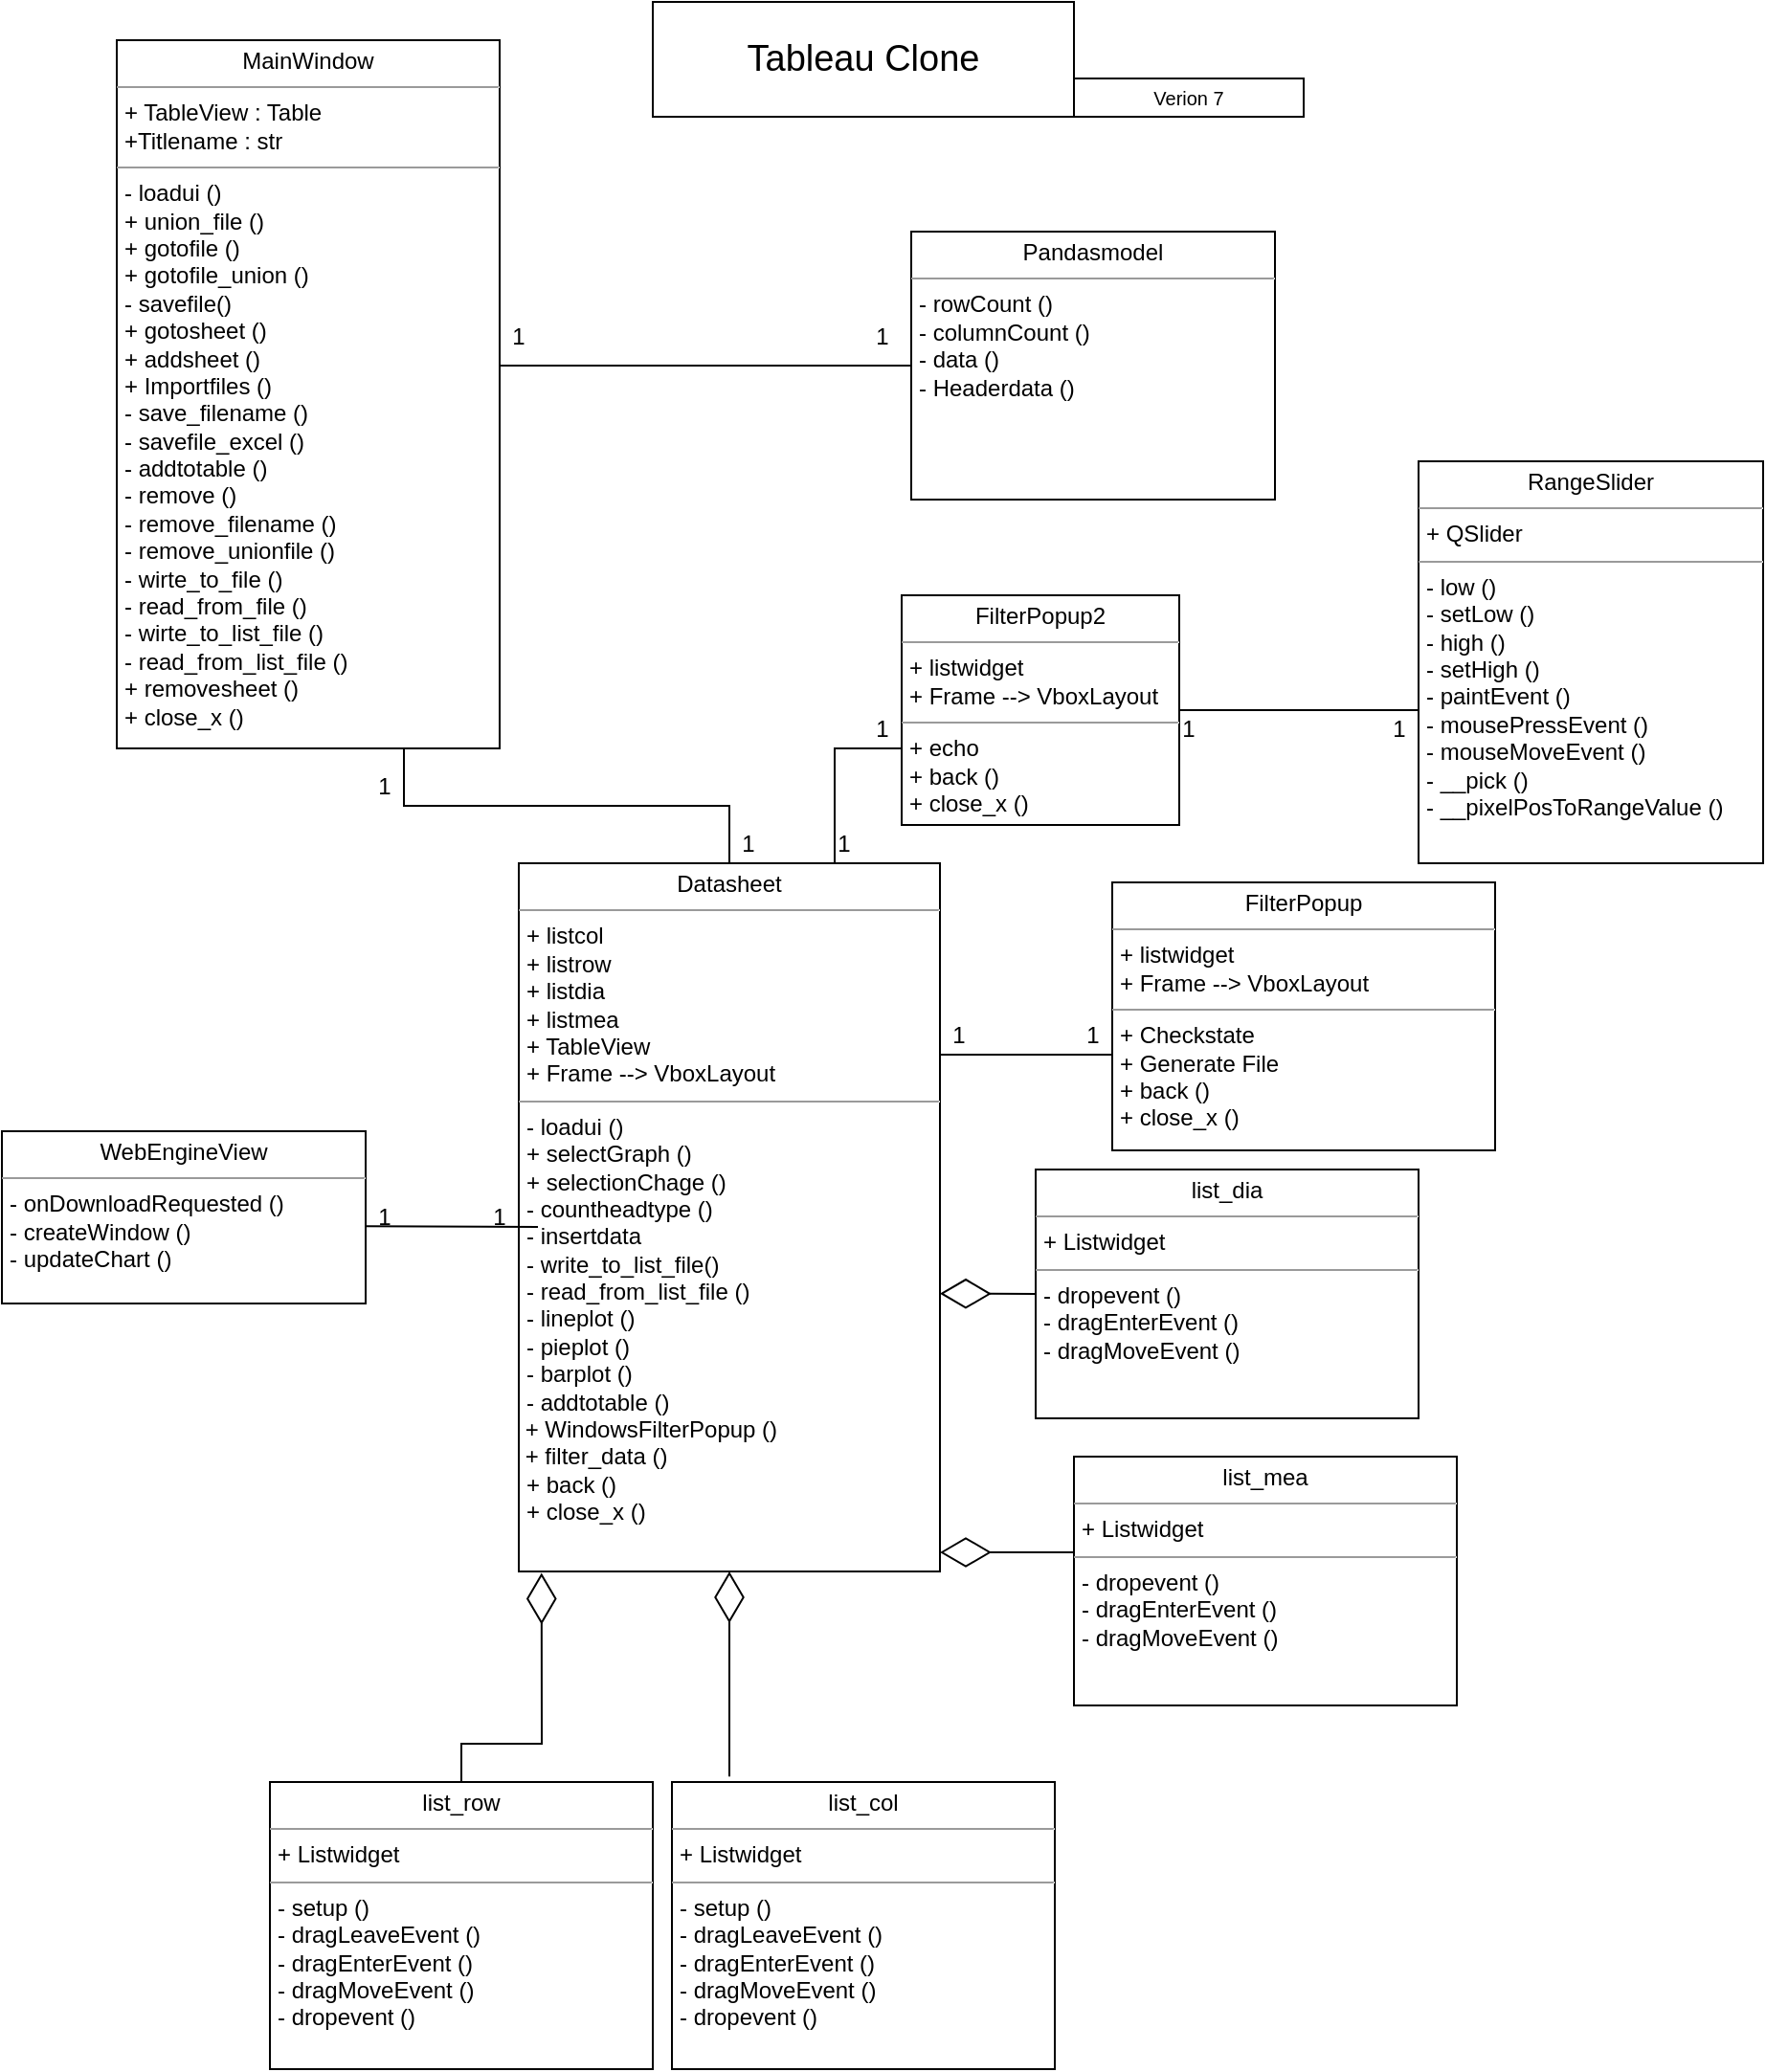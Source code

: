 <mxfile version="16.5.6" type="github">
  <diagram id="panOg57hfxrcQGpHvPJc" name="Page-1">
    <mxGraphModel dx="2370" dy="1333" grid="1" gridSize="10" guides="1" tooltips="1" connect="1" arrows="1" fold="1" page="1" pageScale="1" pageWidth="583" pageHeight="827" math="0" shadow="0">
      <root>
        <mxCell id="0" />
        <mxCell id="1" parent="0" />
        <mxCell id="cvQjV-5X2mngGm0ExMAM-5" value="&lt;p style=&quot;margin: 0px ; margin-top: 4px ; text-align: center&quot;&gt;MainWindow&lt;/p&gt;&lt;hr size=&quot;1&quot;&gt;&lt;p style=&quot;margin: 0px ; margin-left: 4px&quot;&gt;+ TableView : Table&lt;br&gt;&lt;/p&gt;&lt;p style=&quot;margin: 0px ; margin-left: 4px&quot;&gt;+Titlename : str&lt;/p&gt;&lt;hr size=&quot;1&quot;&gt;&lt;p style=&quot;margin: 0px ; margin-left: 4px&quot;&gt;- loadui ()&lt;/p&gt;&lt;p style=&quot;margin: 0px ; margin-left: 4px&quot;&gt;+ union_file ()&lt;/p&gt;&lt;p style=&quot;margin: 0px ; margin-left: 4px&quot;&gt;+ gotofile ()&lt;/p&gt;&lt;p style=&quot;margin: 0px ; margin-left: 4px&quot;&gt;+ gotofile_union ()&lt;/p&gt;&lt;p style=&quot;margin: 0px ; margin-left: 4px&quot;&gt;- savefile()&lt;/p&gt;&lt;p style=&quot;margin: 0px ; margin-left: 4px&quot;&gt;+ gotosheet ()&lt;br&gt;&lt;/p&gt;&lt;p style=&quot;margin: 0px ; margin-left: 4px&quot;&gt;+ addsheet ()&lt;br&gt;&lt;/p&gt;&lt;p style=&quot;margin: 0px 0px 0px 4px&quot;&gt;+ Importfiles ()&amp;nbsp;&lt;br&gt;&lt;/p&gt;&lt;p style=&quot;margin: 0px 0px 0px 4px&quot;&gt;- save_filename ()&lt;/p&gt;&lt;p style=&quot;margin: 0px ; margin-left: 4px&quot;&gt;- savefile_excel ()&amp;nbsp;&lt;/p&gt;&lt;p style=&quot;margin: 0px ; margin-left: 4px&quot;&gt;- addtotable ()&lt;br&gt;&lt;/p&gt;&lt;p style=&quot;margin: 0px ; margin-left: 4px&quot;&gt;- remove ()&lt;/p&gt;&lt;p style=&quot;margin: 0px ; margin-left: 4px&quot;&gt;- remove_filename ()&lt;/p&gt;&lt;p style=&quot;margin: 0px ; margin-left: 4px&quot;&gt;- remove_unionfile ()&lt;/p&gt;&lt;p style=&quot;margin: 0px 0px 0px 4px&quot;&gt;- wirte_to_file ()&lt;/p&gt;&lt;p style=&quot;margin: 0px 0px 0px 4px&quot;&gt;- read_from_file ()&lt;/p&gt;&lt;p style=&quot;margin: 0px 0px 0px 4px&quot;&gt;- wirte_to_list_file ()&lt;/p&gt;&lt;p style=&quot;margin: 0px 0px 0px 4px&quot;&gt;- read_from_list_file ()&lt;/p&gt;&lt;p style=&quot;margin: 0px 0px 0px 4px&quot;&gt;+ removesheet ()&amp;nbsp;&lt;/p&gt;&lt;p style=&quot;margin: 0px ; margin-left: 4px&quot;&gt;+ close_x ()&lt;/p&gt;&lt;p style=&quot;margin: 0px ; margin-left: 4px&quot;&gt;&lt;br&gt;&lt;/p&gt;" style="verticalAlign=top;align=left;overflow=fill;fontSize=12;fontFamily=Helvetica;html=1;" parent="1" vertex="1">
          <mxGeometry x="210" y="60" width="200" height="370" as="geometry" />
        </mxCell>
        <mxCell id="cvQjV-5X2mngGm0ExMAM-11" value="&lt;p style=&quot;margin: 0px ; margin-top: 4px ; text-align: center&quot;&gt;Pandasmodel&lt;/p&gt;&lt;hr size=&quot;1&quot;&gt;&lt;p style=&quot;margin: 0px ; margin-left: 4px&quot;&gt;- rowCount ()&lt;/p&gt;&lt;p style=&quot;margin: 0px ; margin-left: 4px&quot;&gt;- columnCount ()&lt;/p&gt;&lt;p style=&quot;margin: 0px ; margin-left: 4px&quot;&gt;&lt;span&gt;- data ()&lt;/span&gt;&lt;br&gt;&lt;/p&gt;&lt;p style=&quot;margin: 0px ; margin-left: 4px&quot;&gt;- Headerdata ()&lt;/p&gt;" style="verticalAlign=top;align=left;overflow=fill;fontSize=12;fontFamily=Helvetica;html=1;" parent="1" vertex="1">
          <mxGeometry x="625" y="160" width="190" height="140" as="geometry" />
        </mxCell>
        <mxCell id="zzziiTx687vm24tdYh-Z-1" value="&lt;p style=&quot;margin: 0px ; margin-top: 4px ; text-align: center&quot;&gt;list_row&lt;/p&gt;&lt;hr size=&quot;1&quot;&gt;&lt;p style=&quot;margin: 0px ; margin-left: 4px&quot;&gt;+ Listwidget&lt;/p&gt;&lt;hr size=&quot;1&quot;&gt;&lt;p style=&quot;margin: 0px ; margin-left: 4px&quot;&gt;- setup ()&lt;/p&gt;&lt;p style=&quot;margin: 0px ; margin-left: 4px&quot;&gt;- dragLeaveEvent ()&lt;/p&gt;&lt;p style=&quot;margin: 0px ; margin-left: 4px&quot;&gt;- dragEnterEvent ()&lt;/p&gt;&lt;p style=&quot;margin: 0px ; margin-left: 4px&quot;&gt;- dragMoveEvent ()&lt;/p&gt;&lt;p style=&quot;margin: 0px ; margin-left: 4px&quot;&gt;- dropevent ()&lt;br&gt;&lt;/p&gt;" style="verticalAlign=top;align=left;overflow=fill;fontSize=12;fontFamily=Helvetica;html=1;" parent="1" vertex="1">
          <mxGeometry x="290" y="970" width="200" height="150" as="geometry" />
        </mxCell>
        <mxCell id="zzziiTx687vm24tdYh-Z-2" value="" style="endArrow=none;html=1;rounded=0;entryX=0;entryY=0.5;entryDx=0;entryDy=0;startArrow=none;" parent="1" target="cvQjV-5X2mngGm0ExMAM-11" edge="1">
          <mxGeometry width="50" height="50" relative="1" as="geometry">
            <mxPoint x="410" y="230" as="sourcePoint" />
            <mxPoint x="550" y="330" as="targetPoint" />
            <Array as="points" />
          </mxGeometry>
        </mxCell>
        <mxCell id="zzziiTx687vm24tdYh-Z-4" value="1" style="text;html=1;strokeColor=none;fillColor=none;align=center;verticalAlign=middle;whiteSpace=wrap;rounded=0;" parent="1" vertex="1">
          <mxGeometry x="600" y="200" width="20" height="30" as="geometry" />
        </mxCell>
        <mxCell id="zzziiTx687vm24tdYh-Z-5" value="&lt;p style=&quot;margin: 0px ; margin-top: 4px ; text-align: center&quot;&gt;Datasheet&lt;/p&gt;&lt;hr size=&quot;1&quot;&gt;&lt;p style=&quot;margin: 0px ; margin-left: 4px&quot;&gt;+ listcol&lt;br&gt;&lt;/p&gt;&lt;p style=&quot;margin: 0px ; margin-left: 4px&quot;&gt;+ listrow&lt;/p&gt;&lt;p style=&quot;margin: 0px ; margin-left: 4px&quot;&gt;+ listdia&lt;/p&gt;&lt;p style=&quot;margin: 0px ; margin-left: 4px&quot;&gt;+ listmea&lt;/p&gt;&lt;p style=&quot;margin: 0px ; margin-left: 4px&quot;&gt;+ TableView&lt;/p&gt;&lt;p style=&quot;margin: 0px ; margin-left: 4px&quot;&gt;&lt;span&gt;+ Frame --&amp;gt; VboxLayout&lt;/span&gt;&lt;br&gt;&lt;/p&gt;&lt;hr size=&quot;1&quot;&gt;&lt;p style=&quot;margin: 0px 0px 0px 4px&quot;&gt;- loadui ()&lt;/p&gt;&lt;p style=&quot;margin: 0px ; margin-left: 4px&quot;&gt;+ selectGraph ()&lt;/p&gt;&lt;p style=&quot;margin: 0px ; margin-left: 4px&quot;&gt;+ selectionChage ()&lt;/p&gt;&lt;p style=&quot;margin: 0px ; margin-left: 4px&quot;&gt;&lt;span&gt;- countheadtype ()&lt;/span&gt;&lt;br&gt;&lt;/p&gt;&lt;p style=&quot;margin: 0px ; margin-left: 4px&quot;&gt;- insertdata&lt;span&gt;&lt;br&gt;&lt;/span&gt;&lt;/p&gt;&lt;p style=&quot;margin: 0px ; margin-left: 4px&quot;&gt;- write_to_list_file()&lt;br&gt;&lt;/p&gt;&lt;p style=&quot;margin: 0px ; margin-left: 4px&quot;&gt;- read_from_list_file ()&lt;/p&gt;&lt;p style=&quot;margin: 0px ; margin-left: 4px&quot;&gt;- lineplot ()&lt;br&gt;- pieplot ()&lt;/p&gt;&lt;p style=&quot;margin: 0px ; margin-left: 4px&quot;&gt;- barplot ()&lt;/p&gt;&lt;p style=&quot;margin: 0px ; margin-left: 4px&quot;&gt;&lt;span&gt;- addtotable ()&lt;/span&gt;&lt;/p&gt;&amp;nbsp;+ WindowsFilterPopup ()&lt;br&gt;&amp;nbsp;+ filter_data ()&lt;br&gt;&lt;p style=&quot;margin: 0px ; margin-left: 4px&quot;&gt;&lt;span&gt;+ back ()&amp;nbsp;&lt;/span&gt;&lt;/p&gt;&lt;p style=&quot;margin: 0px ; margin-left: 4px&quot;&gt;+ close_x ()&lt;/p&gt;&lt;p style=&quot;margin: 0px ; margin-left: 4px&quot;&gt;&lt;br&gt;&lt;/p&gt;" style="verticalAlign=top;align=left;overflow=fill;fontSize=12;fontFamily=Helvetica;html=1;" parent="1" vertex="1">
          <mxGeometry x="420" y="490" width="220" height="370" as="geometry" />
        </mxCell>
        <mxCell id="zzziiTx687vm24tdYh-Z-6" value="" style="endArrow=none;html=1;rounded=0;entryX=0;entryY=1;entryDx=0;entryDy=0;exitX=0.75;exitY=1;exitDx=0;exitDy=0;" parent="1" source="cvQjV-5X2mngGm0ExMAM-5" target="zzziiTx687vm24tdYh-Z-9" edge="1">
          <mxGeometry width="50" height="50" relative="1" as="geometry">
            <mxPoint x="530" y="430" as="sourcePoint" />
            <mxPoint x="460" y="430" as="targetPoint" />
            <Array as="points">
              <mxPoint x="360" y="460" />
              <mxPoint x="530" y="460" />
            </Array>
          </mxGeometry>
        </mxCell>
        <mxCell id="zzziiTx687vm24tdYh-Z-7" value="1" style="text;html=1;strokeColor=none;fillColor=none;align=center;verticalAlign=middle;whiteSpace=wrap;rounded=0;" parent="1" vertex="1">
          <mxGeometry x="340" y="440" width="20" height="20" as="geometry" />
        </mxCell>
        <mxCell id="zzziiTx687vm24tdYh-Z-9" value="1" style="text;html=1;strokeColor=none;fillColor=none;align=center;verticalAlign=middle;whiteSpace=wrap;rounded=0;" parent="1" vertex="1">
          <mxGeometry x="530" y="470" width="20" height="20" as="geometry" />
        </mxCell>
        <mxCell id="zzziiTx687vm24tdYh-Z-3" value="1" style="text;html=1;strokeColor=none;fillColor=none;align=center;verticalAlign=middle;whiteSpace=wrap;rounded=0;" parent="1" vertex="1">
          <mxGeometry x="410" y="200" width="20" height="30" as="geometry" />
        </mxCell>
        <mxCell id="zzziiTx687vm24tdYh-Z-15" value="" style="endArrow=diamondThin;endFill=0;endSize=24;html=1;rounded=0;exitX=0.5;exitY=0;exitDx=0;exitDy=0;entryX=0.054;entryY=1.002;entryDx=0;entryDy=0;entryPerimeter=0;" parent="1" source="zzziiTx687vm24tdYh-Z-1" target="zzziiTx687vm24tdYh-Z-5" edge="1">
          <mxGeometry width="160" relative="1" as="geometry">
            <mxPoint x="680" y="800" as="sourcePoint" />
            <mxPoint x="500" y="800" as="targetPoint" />
            <Array as="points">
              <mxPoint x="390" y="950" />
              <mxPoint x="432" y="950" />
            </Array>
          </mxGeometry>
        </mxCell>
        <mxCell id="zzziiTx687vm24tdYh-Z-16" value="&lt;p style=&quot;margin: 0px ; margin-top: 4px ; text-align: center&quot;&gt;list_dia&lt;/p&gt;&lt;hr size=&quot;1&quot;&gt;&lt;p style=&quot;margin: 0px ; margin-left: 4px&quot;&gt;+ Listwidget&lt;/p&gt;&lt;hr size=&quot;1&quot;&gt;&lt;p style=&quot;margin: 0px ; margin-left: 4px&quot;&gt;- dropevent ()&lt;/p&gt;&lt;p style=&quot;margin: 0px ; margin-left: 4px&quot;&gt;- dragEnterEvent ()&lt;/p&gt;&lt;p style=&quot;margin: 0px ; margin-left: 4px&quot;&gt;- dragMoveEvent ()&lt;/p&gt;" style="verticalAlign=top;align=left;overflow=fill;fontSize=12;fontFamily=Helvetica;html=1;" parent="1" vertex="1">
          <mxGeometry x="690" y="650" width="200" height="130" as="geometry" />
        </mxCell>
        <mxCell id="zzziiTx687vm24tdYh-Z-20" value="&lt;font style=&quot;font-size: 19px&quot;&gt;Tableau Clone&lt;/font&gt;" style="rounded=0;whiteSpace=wrap;html=1;" parent="1" vertex="1">
          <mxGeometry x="490" y="40" width="220" height="60" as="geometry" />
        </mxCell>
        <mxCell id="m6uUywkSEHwY5e0RCAnY-1" value="&lt;p style=&quot;margin: 0px ; margin-top: 4px ; text-align: center&quot;&gt;FilterPopup&lt;/p&gt;&lt;hr size=&quot;1&quot;&gt;&lt;p style=&quot;margin: 0px ; margin-left: 4px&quot;&gt;+ listwidget&lt;/p&gt;&lt;p style=&quot;margin: 0px ; margin-left: 4px&quot;&gt;+ Frame --&amp;gt; VboxLayout&lt;br&gt;&lt;/p&gt;&lt;hr size=&quot;1&quot;&gt;&lt;p style=&quot;margin: 0px ; margin-left: 4px&quot;&gt;+ Checkstate&lt;/p&gt;&lt;p style=&quot;margin: 0px ; margin-left: 4px&quot;&gt;+ Generate File&lt;/p&gt;&lt;p style=&quot;margin: 0px ; margin-left: 4px&quot;&gt;+ back ()&amp;nbsp;&lt;/p&gt;&lt;p style=&quot;margin: 0px ; margin-left: 4px&quot;&gt;+ close_x ()&lt;/p&gt;&lt;p style=&quot;margin: 0px ; margin-left: 4px&quot;&gt;&lt;br&gt;&lt;/p&gt;" style="verticalAlign=top;align=left;overflow=fill;fontSize=12;fontFamily=Helvetica;html=1;" parent="1" vertex="1">
          <mxGeometry x="730" y="500" width="200" height="140" as="geometry" />
        </mxCell>
        <mxCell id="m6uUywkSEHwY5e0RCAnY-2" value="&lt;p style=&quot;margin: 0px ; margin-top: 4px ; text-align: center&quot;&gt;list_col&lt;/p&gt;&lt;hr size=&quot;1&quot;&gt;&lt;p style=&quot;margin: 0px ; margin-left: 4px&quot;&gt;+ Listwidget&lt;/p&gt;&lt;hr size=&quot;1&quot;&gt;&lt;p style=&quot;margin: 0px 0px 0px 4px&quot;&gt;- setup ()&lt;/p&gt;&lt;p style=&quot;margin: 0px 0px 0px 4px&quot;&gt;- dragLeaveEvent ()&lt;/p&gt;&lt;p style=&quot;margin: 0px 0px 0px 4px&quot;&gt;- dragEnterEvent ()&lt;/p&gt;&lt;p style=&quot;margin: 0px 0px 0px 4px&quot;&gt;- dragMoveEvent ()&lt;/p&gt;&lt;p style=&quot;margin: 0px 0px 0px 4px&quot;&gt;- dropevent ()&lt;/p&gt;" style="verticalAlign=top;align=left;overflow=fill;fontSize=12;fontFamily=Helvetica;html=1;" parent="1" vertex="1">
          <mxGeometry x="500" y="970" width="200" height="150" as="geometry" />
        </mxCell>
        <mxCell id="m6uUywkSEHwY5e0RCAnY-3" value="" style="endArrow=diamondThin;endFill=0;endSize=24;html=1;rounded=0;exitX=0.15;exitY=-0.019;exitDx=0;exitDy=0;exitPerimeter=0;entryX=0.5;entryY=1;entryDx=0;entryDy=0;" parent="1" source="m6uUywkSEHwY5e0RCAnY-2" target="zzziiTx687vm24tdYh-Z-5" edge="1">
          <mxGeometry width="160" relative="1" as="geometry">
            <mxPoint x="400" y="890" as="sourcePoint" />
            <mxPoint x="580" y="930" as="targetPoint" />
            <Array as="points" />
          </mxGeometry>
        </mxCell>
        <mxCell id="m6uUywkSEHwY5e0RCAnY-4" value="&lt;p style=&quot;margin: 0px ; margin-top: 4px ; text-align: center&quot;&gt;list_mea&lt;/p&gt;&lt;hr size=&quot;1&quot;&gt;&lt;p style=&quot;margin: 0px ; margin-left: 4px&quot;&gt;+ Listwidget&lt;/p&gt;&lt;hr size=&quot;1&quot;&gt;&lt;p style=&quot;margin: 0px ; margin-left: 4px&quot;&gt;- dropevent ()&lt;/p&gt;&lt;p style=&quot;margin: 0px ; margin-left: 4px&quot;&gt;- dragEnterEvent ()&lt;/p&gt;&lt;p style=&quot;margin: 0px ; margin-left: 4px&quot;&gt;- dragMoveEvent ()&lt;/p&gt;" style="verticalAlign=top;align=left;overflow=fill;fontSize=12;fontFamily=Helvetica;html=1;" parent="1" vertex="1">
          <mxGeometry x="710" y="800" width="200" height="130" as="geometry" />
        </mxCell>
        <mxCell id="m6uUywkSEHwY5e0RCAnY-5" value="" style="endArrow=diamondThin;endFill=0;endSize=24;html=1;rounded=0;" parent="1" edge="1">
          <mxGeometry width="160" relative="1" as="geometry">
            <mxPoint x="710" y="850" as="sourcePoint" />
            <mxPoint x="640" y="850" as="targetPoint" />
            <Array as="points" />
          </mxGeometry>
        </mxCell>
        <mxCell id="m6uUywkSEHwY5e0RCAnY-6" value="" style="endArrow=none;html=1;rounded=0;entryX=0;entryY=1;entryDx=0;entryDy=0;exitX=1;exitY=1;exitDx=0;exitDy=0;" parent="1" source="m6uUywkSEHwY5e0RCAnY-8" target="m6uUywkSEHwY5e0RCAnY-7" edge="1">
          <mxGeometry width="50" height="50" relative="1" as="geometry">
            <mxPoint x="540" y="390" as="sourcePoint" />
            <mxPoint x="540" y="500" as="targetPoint" />
            <Array as="points" />
          </mxGeometry>
        </mxCell>
        <mxCell id="m6uUywkSEHwY5e0RCAnY-7" value="1" style="text;html=1;strokeColor=none;fillColor=none;align=center;verticalAlign=middle;whiteSpace=wrap;rounded=0;" parent="1" vertex="1">
          <mxGeometry x="640" y="570" width="20" height="20" as="geometry" />
        </mxCell>
        <mxCell id="m6uUywkSEHwY5e0RCAnY-8" value="1" style="text;html=1;strokeColor=none;fillColor=none;align=center;verticalAlign=middle;whiteSpace=wrap;rounded=0;" parent="1" vertex="1">
          <mxGeometry x="710" y="570" width="20" height="20" as="geometry" />
        </mxCell>
        <mxCell id="m6uUywkSEHwY5e0RCAnY-9" value="&lt;p style=&quot;margin: 0px ; margin-top: 4px ; text-align: center&quot;&gt;WebEngineView&lt;/p&gt;&lt;hr size=&quot;1&quot;&gt;&lt;p style=&quot;margin: 0px ; margin-left: 4px&quot;&gt;-&amp;nbsp;onDownloadRequested ()&lt;/p&gt;&lt;p style=&quot;margin: 0px ; margin-left: 4px&quot;&gt;-&amp;nbsp;createWindow ()&lt;/p&gt;&lt;p style=&quot;margin: 0px ; margin-left: 4px&quot;&gt;-&amp;nbsp;updateChart ()&lt;/p&gt;" style="verticalAlign=top;align=left;overflow=fill;fontSize=12;fontFamily=Helvetica;html=1;" parent="1" vertex="1">
          <mxGeometry x="150" y="630" width="190" height="90" as="geometry" />
        </mxCell>
        <mxCell id="m6uUywkSEHwY5e0RCAnY-10" value="" style="endArrow=none;html=1;rounded=0;startArrow=none;" parent="1" edge="1">
          <mxGeometry width="50" height="50" relative="1" as="geometry">
            <mxPoint x="340" y="679.57" as="sourcePoint" />
            <mxPoint x="430" y="680" as="targetPoint" />
            <Array as="points" />
          </mxGeometry>
        </mxCell>
        <mxCell id="m6uUywkSEHwY5e0RCAnY-11" value="1" style="text;html=1;strokeColor=none;fillColor=none;align=center;verticalAlign=middle;whiteSpace=wrap;rounded=0;" parent="1" vertex="1">
          <mxGeometry x="400" y="660" width="20" height="30" as="geometry" />
        </mxCell>
        <mxCell id="m6uUywkSEHwY5e0RCAnY-13" value="1" style="text;html=1;strokeColor=none;fillColor=none;align=center;verticalAlign=middle;whiteSpace=wrap;rounded=0;" parent="1" vertex="1">
          <mxGeometry x="340" y="660" width="20" height="30" as="geometry" />
        </mxCell>
        <mxCell id="m6uUywkSEHwY5e0RCAnY-16" value="" style="endArrow=diamondThin;endFill=0;endSize=24;html=1;rounded=0;exitX=0;exitY=0.5;exitDx=0;exitDy=0;" parent="1" source="zzziiTx687vm24tdYh-Z-16" edge="1">
          <mxGeometry width="160" relative="1" as="geometry">
            <mxPoint x="710" y="714.82" as="sourcePoint" />
            <mxPoint x="640" y="714.82" as="targetPoint" />
            <Array as="points" />
          </mxGeometry>
        </mxCell>
        <mxCell id="m6uUywkSEHwY5e0RCAnY-18" value="&lt;font style=&quot;font-size: 10px&quot;&gt;Verion 7&lt;/font&gt;" style="rounded=0;whiteSpace=wrap;html=1;" parent="1" vertex="1">
          <mxGeometry x="710" y="80" width="120" height="20" as="geometry" />
        </mxCell>
        <mxCell id="s6lJKtpo3Mv0wQ_OoAsk-1" value="&lt;p style=&quot;margin: 0px ; margin-top: 4px ; text-align: center&quot;&gt;FilterPopup2&lt;/p&gt;&lt;hr size=&quot;1&quot;&gt;&lt;p style=&quot;margin: 0px ; margin-left: 4px&quot;&gt;+ listwidget&lt;/p&gt;&lt;p style=&quot;margin: 0px ; margin-left: 4px&quot;&gt;+ Frame --&amp;gt; VboxLayout&lt;br&gt;&lt;/p&gt;&lt;hr size=&quot;1&quot;&gt;&lt;p style=&quot;margin: 0px ; margin-left: 4px&quot;&gt;+ echo&lt;/p&gt;&lt;p style=&quot;margin: 0px ; margin-left: 4px&quot;&gt;+ back ()&amp;nbsp;&lt;/p&gt;&lt;p style=&quot;margin: 0px ; margin-left: 4px&quot;&gt;+ close_x ()&lt;/p&gt;" style="verticalAlign=top;align=left;overflow=fill;fontSize=12;fontFamily=Helvetica;html=1;" vertex="1" parent="1">
          <mxGeometry x="620" y="350" width="145" height="120" as="geometry" />
        </mxCell>
        <mxCell id="s6lJKtpo3Mv0wQ_OoAsk-7" value="" style="endArrow=none;html=1;rounded=0;entryX=0.75;entryY=0;entryDx=0;entryDy=0;exitX=0;exitY=0.667;exitDx=0;exitDy=0;exitPerimeter=0;" edge="1" parent="1" source="s6lJKtpo3Mv0wQ_OoAsk-1" target="zzziiTx687vm24tdYh-Z-5">
          <mxGeometry width="50" height="50" relative="1" as="geometry">
            <mxPoint x="630" y="430" as="sourcePoint" />
            <mxPoint x="524" y="400" as="targetPoint" />
            <Array as="points">
              <mxPoint x="585" y="430" />
            </Array>
          </mxGeometry>
        </mxCell>
        <mxCell id="s6lJKtpo3Mv0wQ_OoAsk-9" value="1" style="text;html=1;strokeColor=none;fillColor=none;align=center;verticalAlign=middle;whiteSpace=wrap;rounded=0;" vertex="1" parent="1">
          <mxGeometry x="600" y="410" width="20" height="20" as="geometry" />
        </mxCell>
        <mxCell id="s6lJKtpo3Mv0wQ_OoAsk-10" value="1" style="text;html=1;strokeColor=none;fillColor=none;align=center;verticalAlign=middle;whiteSpace=wrap;rounded=0;" vertex="1" parent="1">
          <mxGeometry x="580" y="470" width="20" height="20" as="geometry" />
        </mxCell>
        <mxCell id="s6lJKtpo3Mv0wQ_OoAsk-11" value="&lt;p style=&quot;margin: 0px ; margin-top: 4px ; text-align: center&quot;&gt;RangeSlider&lt;/p&gt;&lt;hr size=&quot;1&quot;&gt;&lt;p style=&quot;margin: 0px ; margin-left: 4px&quot;&gt;+&amp;nbsp;QSlider&lt;/p&gt;&lt;hr size=&quot;1&quot;&gt;&lt;p style=&quot;margin: 0px ; margin-left: 4px&quot;&gt;- low ()&amp;nbsp;&lt;/p&gt;&lt;p style=&quot;margin: 0px ; margin-left: 4px&quot;&gt;- setLow ()&lt;/p&gt;&lt;p style=&quot;margin: 0px ; margin-left: 4px&quot;&gt;-&amp;nbsp;high ()&lt;/p&gt;&lt;p style=&quot;margin: 0px ; margin-left: 4px&quot;&gt;- setHigh ()&amp;nbsp;&lt;/p&gt;&lt;p style=&quot;margin: 0px ; margin-left: 4px&quot;&gt;-&amp;nbsp;paintEvent ()&lt;/p&gt;&lt;p style=&quot;margin: 0px ; margin-left: 4px&quot;&gt;-&amp;nbsp;mousePressEvent ()&lt;/p&gt;&lt;p style=&quot;margin: 0px ; margin-left: 4px&quot;&gt;-&amp;nbsp;mouseMoveEvent ()&lt;/p&gt;&lt;p style=&quot;margin: 0px ; margin-left: 4px&quot;&gt;-&amp;nbsp;__pick ()&lt;/p&gt;&lt;p style=&quot;margin: 0px ; margin-left: 4px&quot;&gt;-&amp;nbsp;__pixelPosToRangeValue ()&lt;/p&gt;" style="verticalAlign=top;align=left;overflow=fill;fontSize=12;fontFamily=Helvetica;html=1;" vertex="1" parent="1">
          <mxGeometry x="890" y="280" width="180" height="210" as="geometry" />
        </mxCell>
        <mxCell id="s6lJKtpo3Mv0wQ_OoAsk-14" value="" style="endArrow=none;html=1;rounded=0;entryX=0;entryY=1;entryDx=0;entryDy=0;" edge="1" parent="1">
          <mxGeometry width="50" height="50" relative="1" as="geometry">
            <mxPoint x="890" y="410" as="sourcePoint" />
            <mxPoint x="765.0" y="410.0" as="targetPoint" />
            <Array as="points" />
          </mxGeometry>
        </mxCell>
        <mxCell id="s6lJKtpo3Mv0wQ_OoAsk-15" value="1" style="text;html=1;strokeColor=none;fillColor=none;align=center;verticalAlign=middle;whiteSpace=wrap;rounded=0;" vertex="1" parent="1">
          <mxGeometry x="760" y="410" width="20" height="20" as="geometry" />
        </mxCell>
        <mxCell id="s6lJKtpo3Mv0wQ_OoAsk-16" value="1" style="text;html=1;strokeColor=none;fillColor=none;align=center;verticalAlign=middle;whiteSpace=wrap;rounded=0;" vertex="1" parent="1">
          <mxGeometry x="870" y="410" width="20" height="20" as="geometry" />
        </mxCell>
      </root>
    </mxGraphModel>
  </diagram>
</mxfile>
